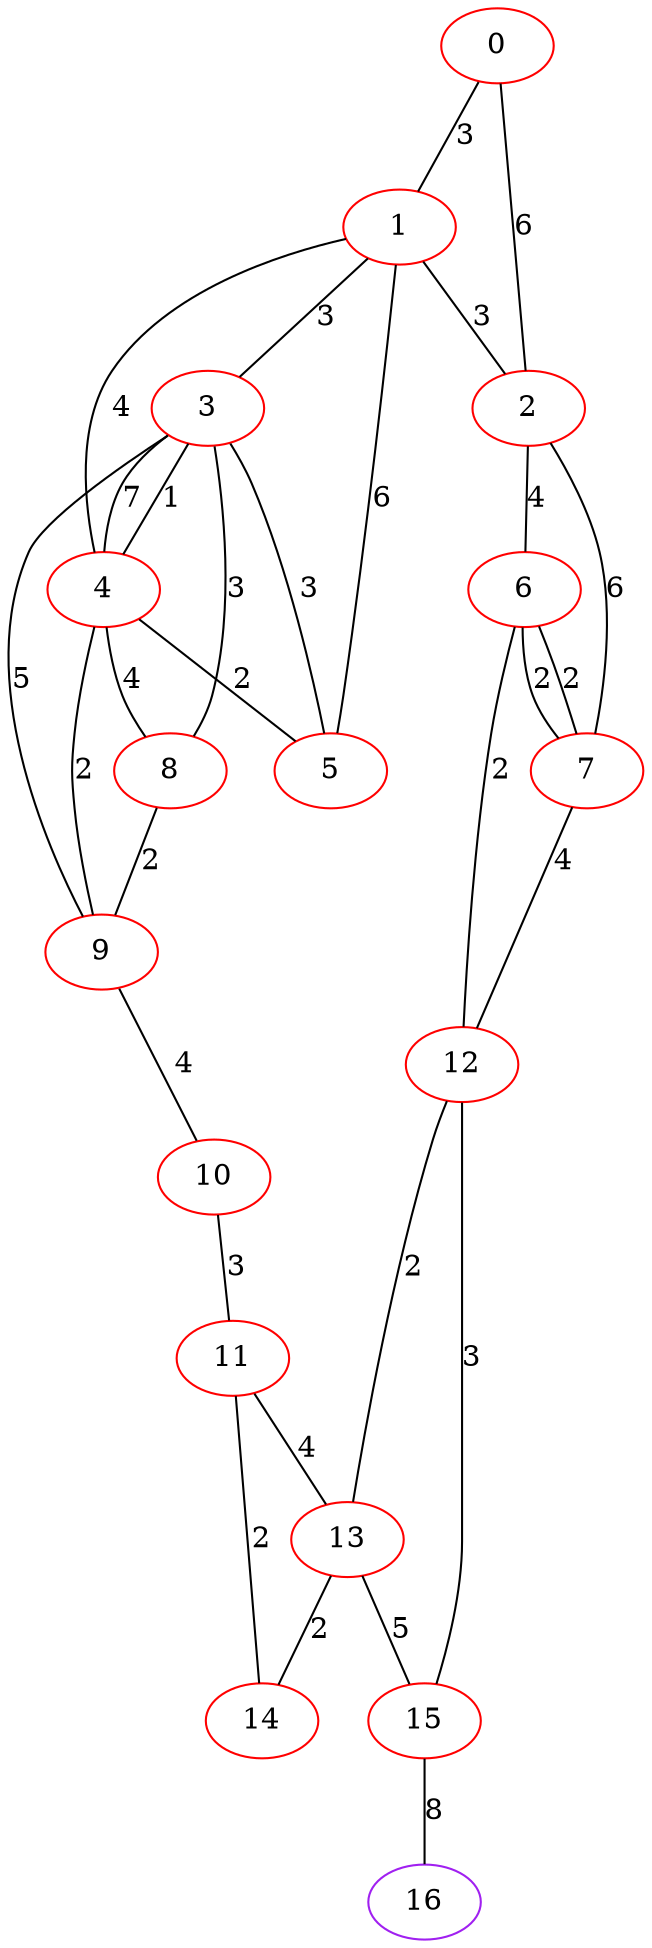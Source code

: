graph "" {
0 [color=red, weight=1];
1 [color=red, weight=1];
2 [color=red, weight=1];
3 [color=red, weight=1];
4 [color=red, weight=1];
5 [color=red, weight=1];
6 [color=red, weight=1];
7 [color=red, weight=1];
8 [color=red, weight=1];
9 [color=red, weight=1];
10 [color=red, weight=1];
11 [color=red, weight=1];
12 [color=red, weight=1];
13 [color=red, weight=1];
14 [color=red, weight=1];
15 [color=red, weight=1];
16 [color=purple, weight=4];
0 -- 1  [key=0, label=3];
0 -- 2  [key=0, label=6];
1 -- 2  [key=0, label=3];
1 -- 3  [key=0, label=3];
1 -- 4  [key=0, label=4];
1 -- 5  [key=0, label=6];
2 -- 6  [key=0, label=4];
2 -- 7  [key=0, label=6];
3 -- 8  [key=0, label=3];
3 -- 4  [key=0, label=1];
3 -- 4  [key=1, label=7];
3 -- 5  [key=0, label=3];
3 -- 9  [key=0, label=5];
4 -- 8  [key=0, label=4];
4 -- 5  [key=0, label=2];
4 -- 9  [key=0, label=2];
6 -- 12  [key=0, label=2];
6 -- 7  [key=0, label=2];
6 -- 7  [key=1, label=2];
7 -- 12  [key=0, label=4];
8 -- 9  [key=0, label=2];
9 -- 10  [key=0, label=4];
10 -- 11  [key=0, label=3];
11 -- 13  [key=0, label=4];
11 -- 14  [key=0, label=2];
12 -- 13  [key=0, label=2];
12 -- 15  [key=0, label=3];
13 -- 14  [key=0, label=2];
13 -- 15  [key=0, label=5];
15 -- 16  [key=0, label=8];
}
